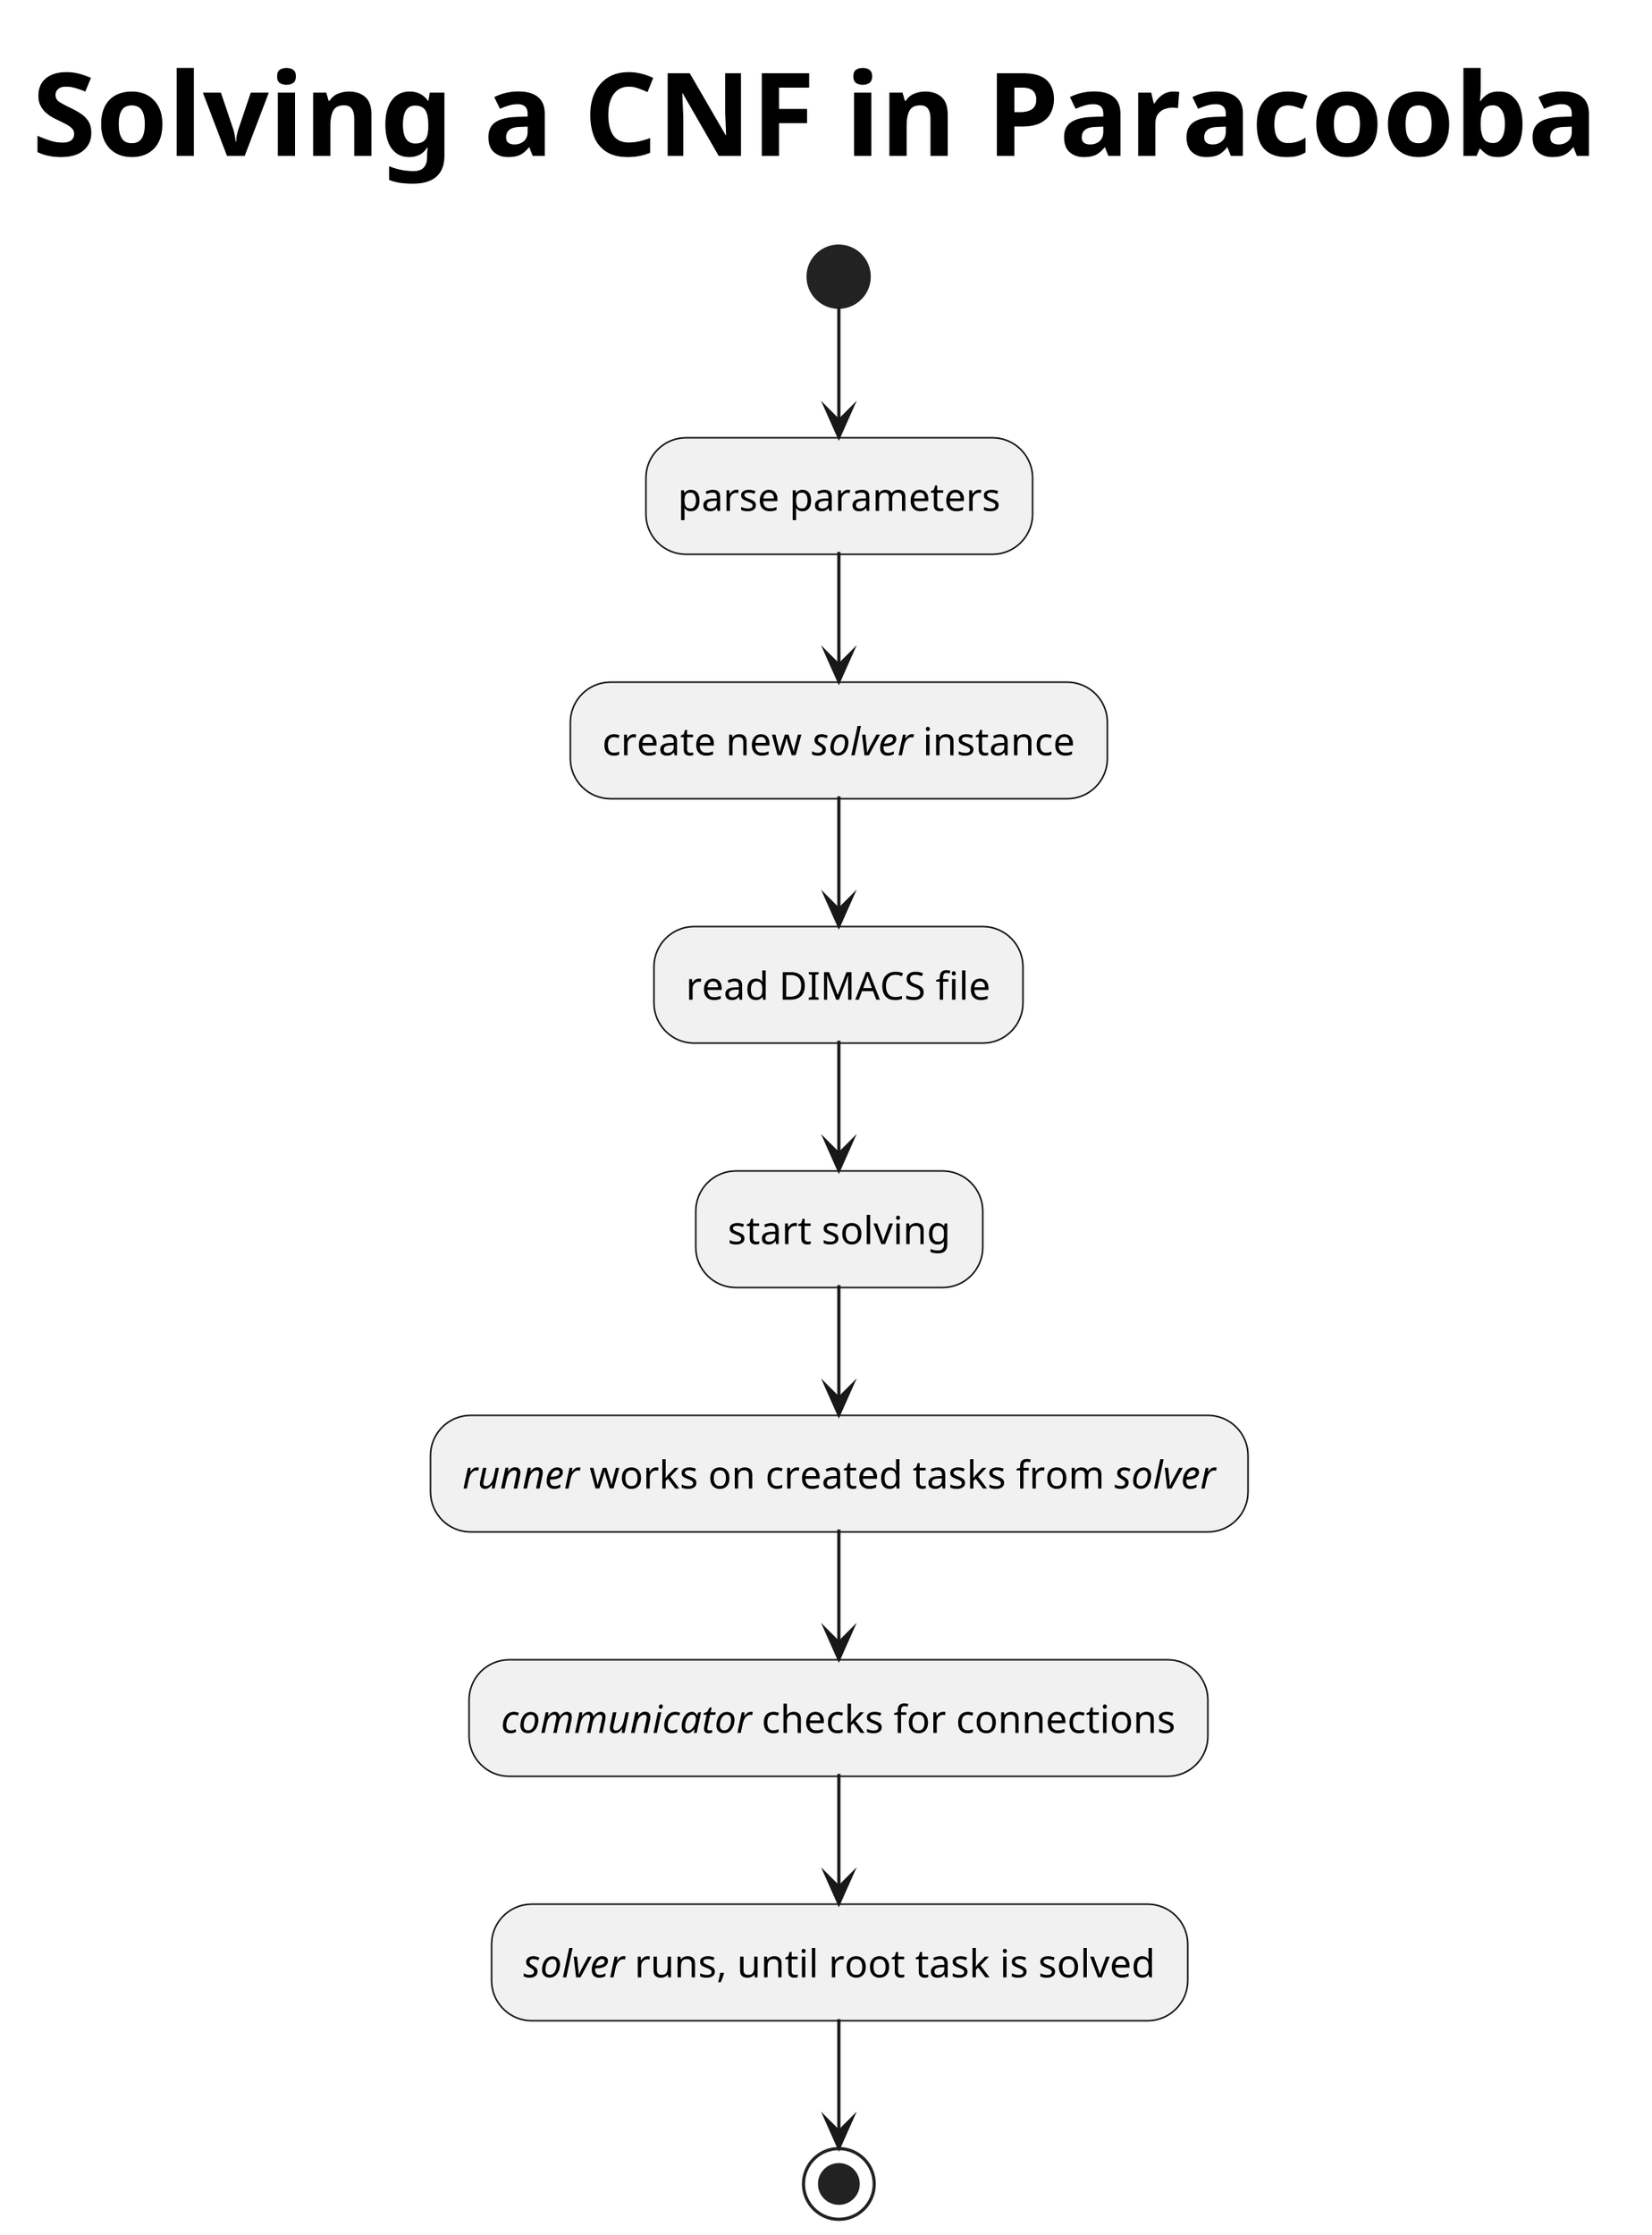 @startuml

!pragma teoz true

skinparam titleFontSize 36
skinparam titleFontStyle bold

scale 3000 height
scale 3000 width

title Solving a CNF in Paracooba

(*) --> "parse parameters"
--> "create new <i>solver</i> instance"
--> "read DIMACS file"
--> "start solving"
--> "<i>runner</i> works on created tasks from <i>solver</i>"
--> "<i>communicator</i> checks for connections"
--> "<i>solver</i> runs, until root task is solved"
--> (*)

@enduml
